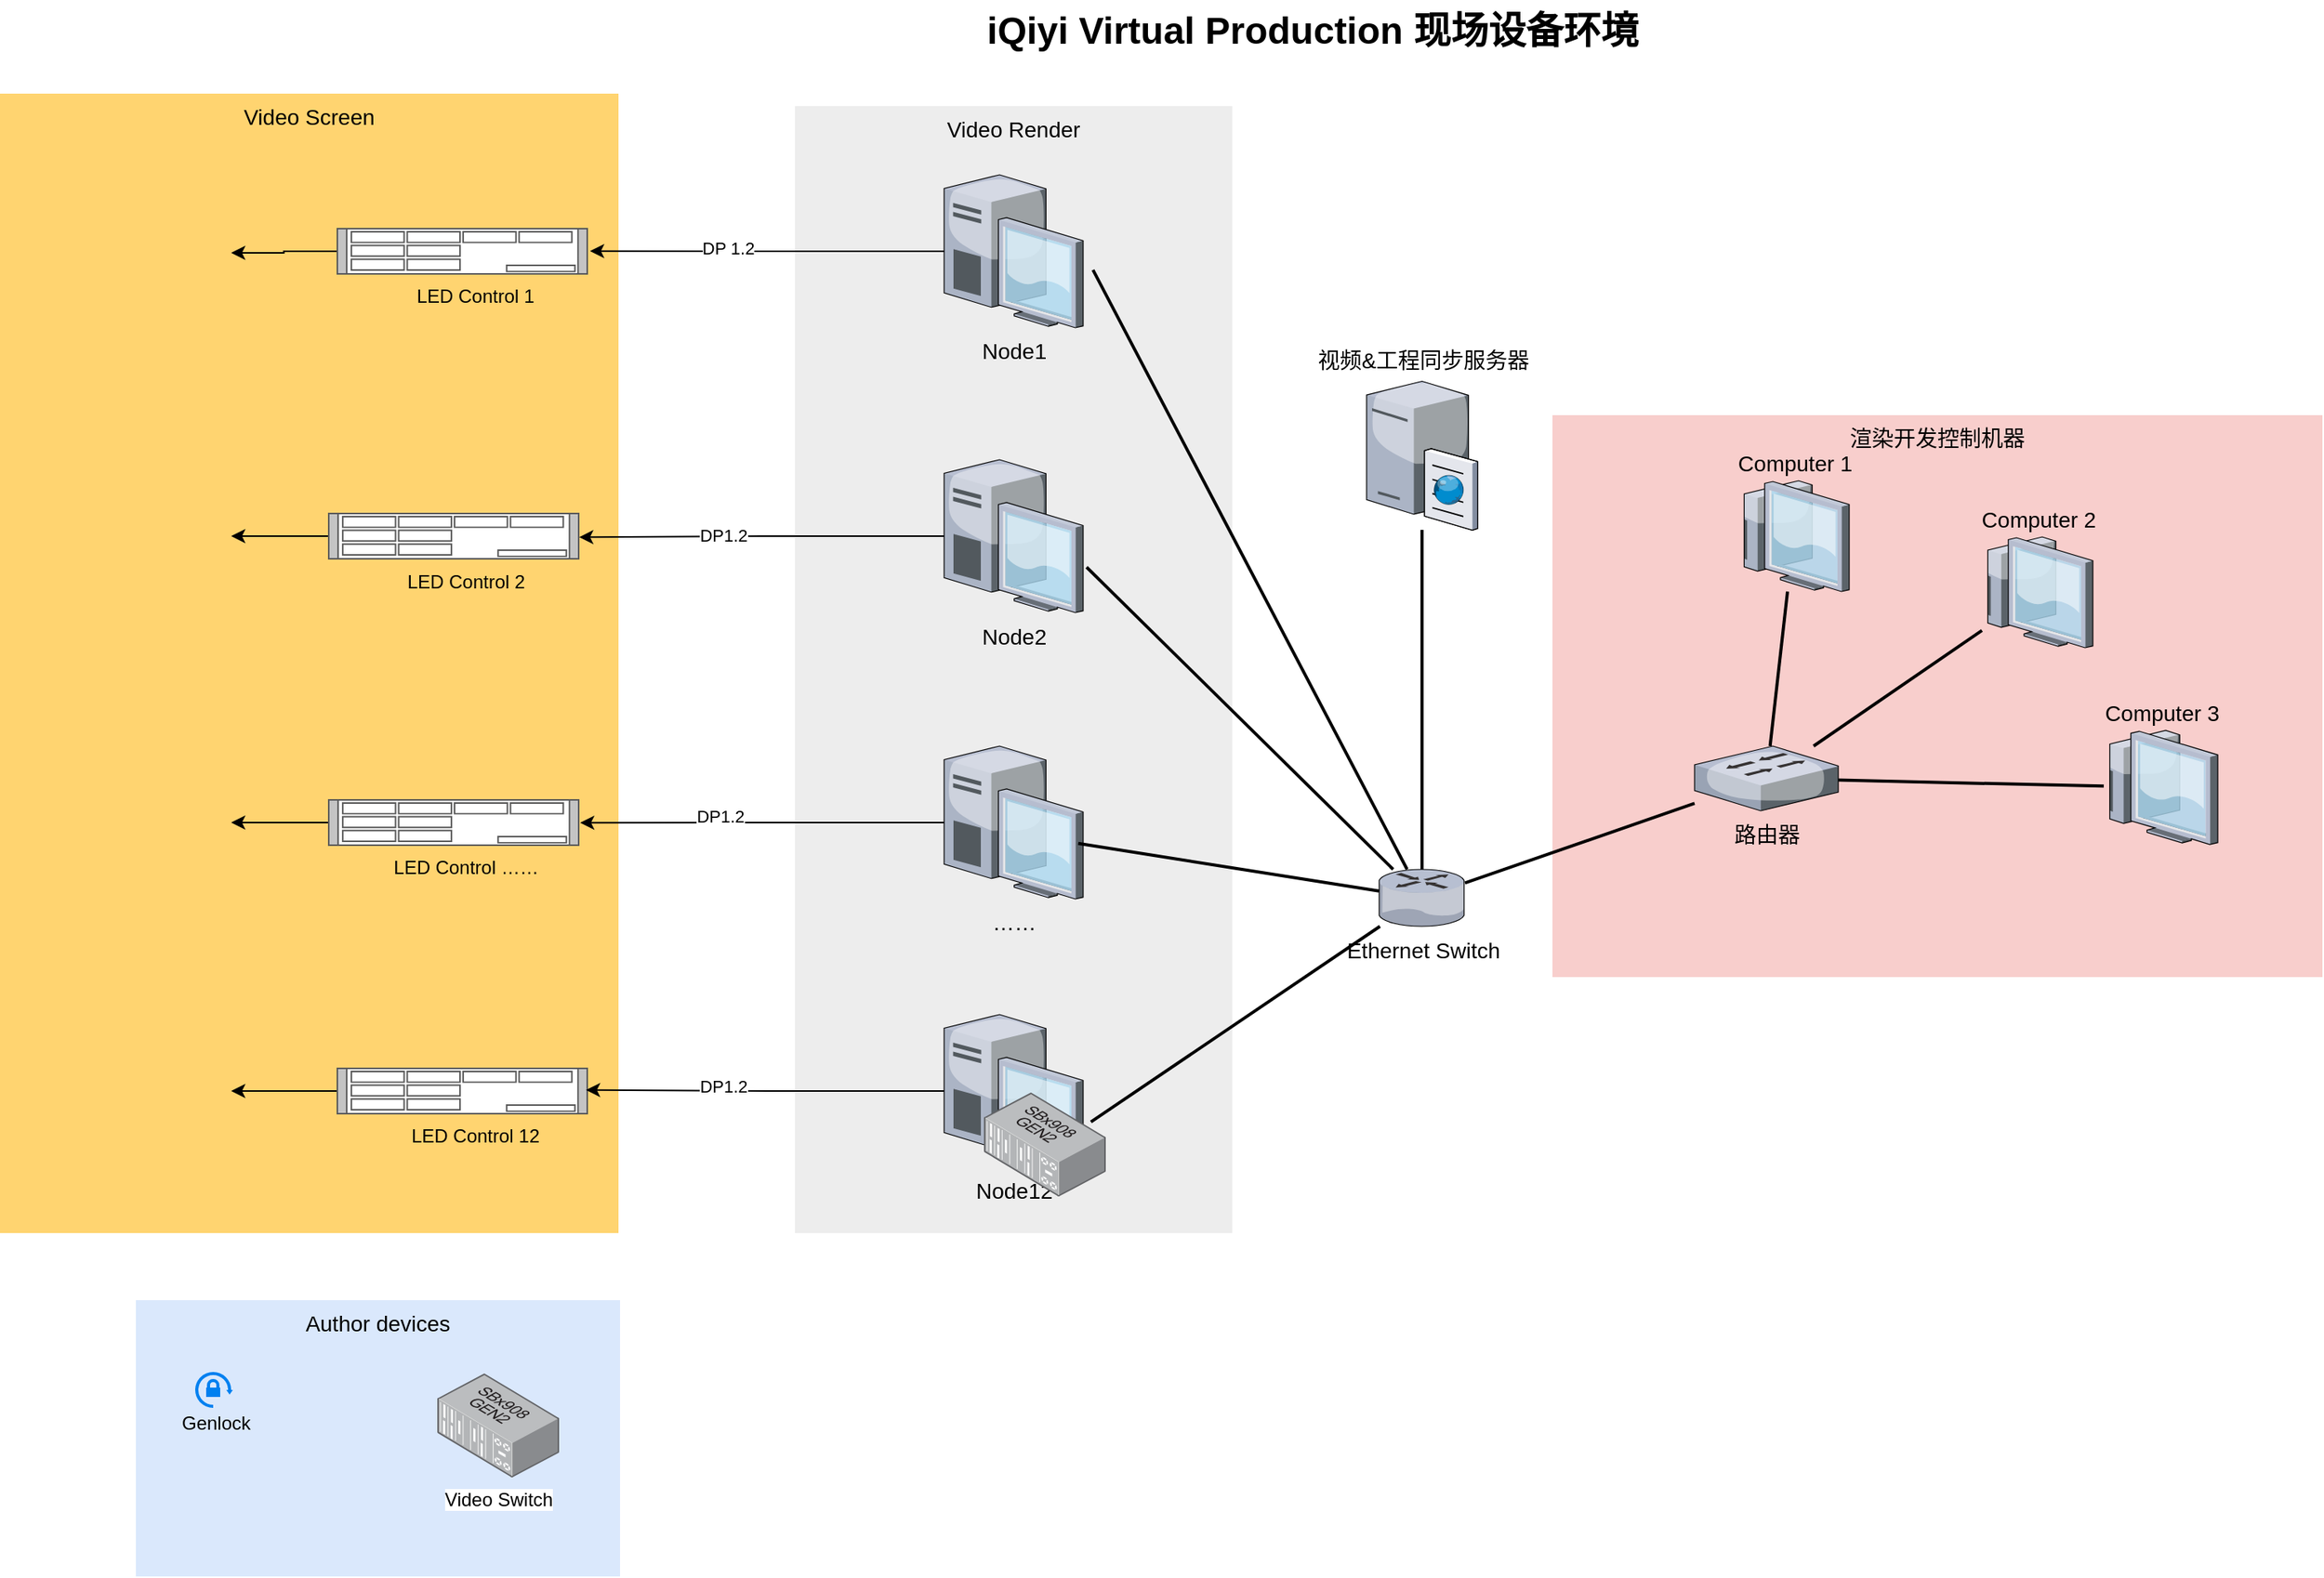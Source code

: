 <mxfile version="22.1.5" type="github">
  <diagram name="Page-1" id="e3a06f82-3646-2815-327d-82caf3d4e204">
    <mxGraphModel dx="2673" dy="1443" grid="1" gridSize="10" guides="1" tooltips="1" connect="1" arrows="1" fold="1" page="1" pageScale="1.5" pageWidth="1169" pageHeight="826" background="none" math="0" shadow="0">
      <root>
        <mxCell id="0" style=";html=1;" />
        <mxCell id="1" style=";html=1;" parent="0" />
        <mxCell id="6a7d8f32e03d9370-61" value="渲染开发控制机器" style="whiteSpace=wrap;html=1;fillColor=#f8cecc;fontSize=14;strokeColor=none;verticalAlign=top;" parent="1" vertex="1">
          <mxGeometry x="1084" y="296" width="493" height="360" as="geometry" />
        </mxCell>
        <mxCell id="6a7d8f32e03d9370-59" value="Video Render" style="whiteSpace=wrap;html=1;fillColor=#EDEDED;fontSize=14;strokeColor=none;verticalAlign=top;" parent="1" vertex="1">
          <mxGeometry x="599" y="98" width="280" height="722" as="geometry" />
        </mxCell>
        <mxCell id="6a7d8f32e03d9370-58" value="Author devices" style="whiteSpace=wrap;html=1;fillColor=#dae8fc;fontSize=14;strokeColor=none;verticalAlign=top;" parent="1" vertex="1">
          <mxGeometry x="177" y="863" width="310" height="177" as="geometry" />
        </mxCell>
        <mxCell id="6a7d8f32e03d9370-57" value="Video Screen" style="whiteSpace=wrap;html=1;fillColor=#FFD470;gradientColor=none;fontSize=14;strokeColor=none;verticalAlign=top;" parent="1" vertex="1">
          <mxGeometry x="90" y="90" width="396" height="730" as="geometry" />
        </mxCell>
        <mxCell id="6a7d8f32e03d9370-3" value="……" style="verticalLabelPosition=bottom;aspect=fixed;html=1;verticalAlign=top;strokeColor=none;shape=mxgraph.citrix.desktop;fillColor=#66B2FF;gradientColor=#0066CC;fontSize=14;" parent="1" vertex="1">
          <mxGeometry x="694.5" y="508.0" width="89" height="98" as="geometry" />
        </mxCell>
        <mxCell id="6a7d8f32e03d9370-4" value="Node2" style="verticalLabelPosition=bottom;aspect=fixed;html=1;verticalAlign=top;strokeColor=none;shape=mxgraph.citrix.desktop;fillColor=#66B2FF;gradientColor=#0066CC;fontSize=14;" parent="1" vertex="1">
          <mxGeometry x="694.5" y="324.5" width="89" height="98" as="geometry" />
        </mxCell>
        <mxCell id="6a7d8f32e03d9370-5" value="Node1" style="verticalLabelPosition=bottom;aspect=fixed;html=1;verticalAlign=top;strokeColor=none;shape=mxgraph.citrix.desktop;fillColor=#66B2FF;gradientColor=#0066CC;fontSize=14;" parent="1" vertex="1">
          <mxGeometry x="694.5" y="142.0" width="89" height="98" as="geometry" />
        </mxCell>
        <mxCell id="6a7d8f32e03d9370-51" style="edgeStyle=none;rounded=0;html=1;startSize=10;endSize=10;jettySize=auto;orthogonalLoop=1;fontSize=14;endArrow=none;endFill=0;strokeWidth=2;" parent="1" source="6a7d8f32e03d9370-13" target="6a7d8f32e03d9370-15" edge="1">
          <mxGeometry relative="1" as="geometry" />
        </mxCell>
        <mxCell id="6a7d8f32e03d9370-52" style="edgeStyle=none;rounded=0;html=1;startSize=10;endSize=10;jettySize=auto;orthogonalLoop=1;fontSize=14;endArrow=none;endFill=0;strokeWidth=2;" parent="1" source="6a7d8f32e03d9370-13" target="6a7d8f32e03d9370-26" edge="1">
          <mxGeometry relative="1" as="geometry" />
        </mxCell>
        <mxCell id="6a7d8f32e03d9370-13" value="Ethernet Switch" style="verticalLabelPosition=bottom;aspect=fixed;html=1;verticalAlign=top;strokeColor=none;shape=mxgraph.citrix.router;fillColor=#66B2FF;gradientColor=#0066CC;fontSize=14;" parent="1" vertex="1">
          <mxGeometry x="973" y="587" width="55" height="36.5" as="geometry" />
        </mxCell>
        <mxCell id="6a7d8f32e03d9370-15" value="视频&amp;amp;工程同步服务器" style="verticalLabelPosition=top;aspect=fixed;html=1;verticalAlign=bottom;strokeColor=none;shape=mxgraph.citrix.cache_server;fillColor=#66B2FF;gradientColor=#0066CC;fontSize=14;labelPosition=center;align=center;" parent="1" vertex="1">
          <mxGeometry x="965" y="272" width="71" height="97.5" as="geometry" />
        </mxCell>
        <mxCell id="6a7d8f32e03d9370-44" style="edgeStyle=none;rounded=0;html=1;startSize=10;endSize=10;jettySize=auto;orthogonalLoop=1;fontSize=14;endArrow=none;endFill=0;strokeWidth=2;exitX=1.071;exitY=0.622;exitDx=0;exitDy=0;exitPerimeter=0;" parent="1" source="6a7d8f32e03d9370-5" target="6a7d8f32e03d9370-13" edge="1">
          <mxGeometry relative="1" as="geometry">
            <mxPoint x="820.053" y="249" as="sourcePoint" />
          </mxGeometry>
        </mxCell>
        <mxCell id="6a7d8f32e03d9370-45" style="edgeStyle=none;rounded=0;html=1;startSize=10;endSize=10;jettySize=auto;orthogonalLoop=1;fontSize=14;endArrow=none;endFill=0;strokeWidth=2;exitX=1.025;exitY=0.703;exitDx=0;exitDy=0;exitPerimeter=0;" parent="1" source="6a7d8f32e03d9370-4" target="6a7d8f32e03d9370-13" edge="1">
          <mxGeometry relative="1" as="geometry">
            <mxPoint x="840" y="420" as="sourcePoint" />
          </mxGeometry>
        </mxCell>
        <mxCell id="6a7d8f32e03d9370-46" style="edgeStyle=none;rounded=0;html=1;startSize=10;endSize=10;jettySize=auto;orthogonalLoop=1;fontSize=14;endArrow=none;endFill=0;strokeWidth=2;exitX=0.965;exitY=0.637;exitDx=0;exitDy=0;exitPerimeter=0;" parent="1" source="6a7d8f32e03d9370-3" target="6a7d8f32e03d9370-13" edge="1">
          <mxGeometry relative="1" as="geometry">
            <mxPoint x="834" y="544" as="sourcePoint" />
          </mxGeometry>
        </mxCell>
        <mxCell id="6a7d8f32e03d9370-47" style="edgeStyle=none;rounded=0;html=1;startSize=10;endSize=10;jettySize=auto;orthogonalLoop=1;fontSize=14;endArrow=none;endFill=0;strokeWidth=2;exitX=1.056;exitY=0.702;exitDx=0;exitDy=0;exitPerimeter=0;" parent="1" source="PdP1-Zz2ZsPXyc-NsxAn-2" target="6a7d8f32e03d9370-13" edge="1">
          <mxGeometry relative="1" as="geometry">
            <mxPoint x="834" y="678.91" as="sourcePoint" />
          </mxGeometry>
        </mxCell>
        <mxCell id="6a7d8f32e03d9370-53" style="edgeStyle=none;rounded=0;html=1;startSize=10;endSize=10;jettySize=auto;orthogonalLoop=1;fontSize=14;endArrow=none;endFill=0;strokeWidth=2;" parent="1" source="6a7d8f32e03d9370-26" target="6a7d8f32e03d9370-29" edge="1">
          <mxGeometry relative="1" as="geometry" />
        </mxCell>
        <mxCell id="6a7d8f32e03d9370-54" style="edgeStyle=none;rounded=0;html=1;startSize=10;endSize=10;jettySize=auto;orthogonalLoop=1;fontSize=14;endArrow=none;endFill=0;strokeWidth=2;" parent="1" source="6a7d8f32e03d9370-26" target="6a7d8f32e03d9370-28" edge="1">
          <mxGeometry relative="1" as="geometry" />
        </mxCell>
        <mxCell id="6a7d8f32e03d9370-55" style="edgeStyle=none;rounded=0;html=1;startSize=10;endSize=10;jettySize=auto;orthogonalLoop=1;fontSize=14;endArrow=none;endFill=0;strokeWidth=2;" parent="1" source="6a7d8f32e03d9370-26" target="6a7d8f32e03d9370-27" edge="1">
          <mxGeometry relative="1" as="geometry" />
        </mxCell>
        <mxCell id="6a7d8f32e03d9370-26" value="路由器" style="verticalLabelPosition=bottom;aspect=fixed;html=1;verticalAlign=top;strokeColor=none;shape=mxgraph.citrix.switch;fillColor=#66B2FF;gradientColor=#0066CC;fontSize=14;" parent="1" vertex="1">
          <mxGeometry x="1175" y="508" width="92" height="41.5" as="geometry" />
        </mxCell>
        <mxCell id="6a7d8f32e03d9370-27" value="Computer 3" style="verticalLabelPosition=top;aspect=fixed;html=1;verticalAlign=bottom;strokeColor=none;shape=mxgraph.citrix.thin_client;fillColor=#66B2FF;gradientColor=#0066CC;fontSize=14;labelPosition=center;align=center;" parent="1" vertex="1">
          <mxGeometry x="1437" y="498" width="73" height="73" as="geometry" />
        </mxCell>
        <mxCell id="6a7d8f32e03d9370-28" value="Computer 2" style="verticalLabelPosition=top;aspect=fixed;html=1;verticalAlign=bottom;strokeColor=none;shape=mxgraph.citrix.thin_client;fillColor=#66B2FF;gradientColor=#0066CC;fontSize=14;labelPosition=center;align=center;" parent="1" vertex="1">
          <mxGeometry x="1359" y="374" width="71" height="71" as="geometry" />
        </mxCell>
        <mxCell id="6a7d8f32e03d9370-29" value="Computer 1" style="verticalLabelPosition=top;aspect=fixed;html=1;verticalAlign=bottom;strokeColor=none;shape=mxgraph.citrix.thin_client;fillColor=#66B2FF;gradientColor=#0066CC;fontSize=14;labelPosition=center;align=center;" parent="1" vertex="1">
          <mxGeometry x="1203" y="338" width="71" height="71" as="geometry" />
        </mxCell>
        <mxCell id="6a7d8f32e03d9370-62" value="iQiyi&amp;nbsp;Virtual&amp;nbsp;Production 现场设备环境&lt;br&gt;&lt;div style=&quot;font-size: medium; font-weight: 400; text-align: start;&quot; data-hash=&quot;ae6b22343b30d44194883fca83e75c79&quot; data-version=&quot;3.0.0&quot;&gt;&lt;/div&gt;" style="text;strokeColor=none;fillColor=none;html=1;fontSize=24;fontStyle=1;verticalAlign=middle;align=center;" parent="1" vertex="1">
          <mxGeometry x="499" y="30" width="861" height="40" as="geometry" />
        </mxCell>
        <mxCell id="PdP1-Zz2ZsPXyc-NsxAn-2" value="Node12" style="verticalLabelPosition=bottom;aspect=fixed;html=1;verticalAlign=top;strokeColor=none;shape=mxgraph.citrix.desktop;fillColor=#66B2FF;gradientColor=#0066CC;fontSize=14;" vertex="1" parent="1">
          <mxGeometry x="694.5" y="680" width="89" height="98" as="geometry" />
        </mxCell>
        <mxCell id="PdP1-Zz2ZsPXyc-NsxAn-25" style="edgeStyle=orthogonalEdgeStyle;rounded=0;orthogonalLoop=1;jettySize=auto;html=1;entryX=1;entryY=0.5;entryDx=0;entryDy=0;" edge="1" parent="1" source="PdP1-Zz2ZsPXyc-NsxAn-4" target="PdP1-Zz2ZsPXyc-NsxAn-24">
          <mxGeometry relative="1" as="geometry" />
        </mxCell>
        <mxCell id="PdP1-Zz2ZsPXyc-NsxAn-4" value="LED Control 1" style="shape=mxgraph.rack.ibm.ibm_x3630_m4;html=1;labelPosition=center;align=center;spacingLeft=15;dashed=0;shadow=0;fillColor=#ffffff;verticalLabelPosition=bottom;verticalAlign=top;" vertex="1" parent="1">
          <mxGeometry x="305.5" y="176" width="161" height="30" as="geometry" />
        </mxCell>
        <mxCell id="PdP1-Zz2ZsPXyc-NsxAn-31" style="edgeStyle=orthogonalEdgeStyle;rounded=0;orthogonalLoop=1;jettySize=auto;html=1;entryX=1;entryY=0.5;entryDx=0;entryDy=0;" edge="1" parent="1" source="PdP1-Zz2ZsPXyc-NsxAn-6" target="PdP1-Zz2ZsPXyc-NsxAn-26">
          <mxGeometry relative="1" as="geometry" />
        </mxCell>
        <mxCell id="PdP1-Zz2ZsPXyc-NsxAn-6" value="LED Control 2" style="shape=mxgraph.rack.ibm.ibm_x3630_m4;html=1;labelPosition=center;align=center;spacingLeft=15;dashed=0;shadow=0;fillColor=#ffffff;verticalLabelPosition=bottom;verticalAlign=top;" vertex="1" parent="1">
          <mxGeometry x="300" y="358.5" width="161" height="30" as="geometry" />
        </mxCell>
        <mxCell id="PdP1-Zz2ZsPXyc-NsxAn-30" style="edgeStyle=orthogonalEdgeStyle;rounded=0;orthogonalLoop=1;jettySize=auto;html=1;entryX=1;entryY=0.5;entryDx=0;entryDy=0;" edge="1" parent="1" source="PdP1-Zz2ZsPXyc-NsxAn-7" target="PdP1-Zz2ZsPXyc-NsxAn-27">
          <mxGeometry relative="1" as="geometry" />
        </mxCell>
        <mxCell id="PdP1-Zz2ZsPXyc-NsxAn-7" value="LED Control ……" style="shape=mxgraph.rack.ibm.ibm_x3630_m4;html=1;labelPosition=center;align=center;spacingLeft=15;dashed=0;shadow=0;fillColor=#ffffff;verticalLabelPosition=bottom;verticalAlign=top;" vertex="1" parent="1">
          <mxGeometry x="300" y="542" width="161" height="30" as="geometry" />
        </mxCell>
        <mxCell id="PdP1-Zz2ZsPXyc-NsxAn-32" style="edgeStyle=orthogonalEdgeStyle;rounded=0;orthogonalLoop=1;jettySize=auto;html=1;entryX=1;entryY=0.5;entryDx=0;entryDy=0;" edge="1" parent="1" source="PdP1-Zz2ZsPXyc-NsxAn-8" target="PdP1-Zz2ZsPXyc-NsxAn-28">
          <mxGeometry relative="1" as="geometry" />
        </mxCell>
        <mxCell id="PdP1-Zz2ZsPXyc-NsxAn-8" value="LED Control 12" style="shape=mxgraph.rack.ibm.ibm_x3630_m4;html=1;labelPosition=center;align=center;spacingLeft=15;dashed=0;shadow=0;fillColor=#ffffff;verticalLabelPosition=bottom;verticalAlign=top;" vertex="1" parent="1">
          <mxGeometry x="305.5" y="714" width="161" height="30" as="geometry" />
        </mxCell>
        <mxCell id="PdP1-Zz2ZsPXyc-NsxAn-9" style="edgeStyle=orthogonalEdgeStyle;rounded=0;orthogonalLoop=1;jettySize=auto;html=1;exitX=0.5;exitY=1;exitDx=0;exitDy=0;" edge="1" parent="1" source="6a7d8f32e03d9370-59" target="6a7d8f32e03d9370-59">
          <mxGeometry relative="1" as="geometry" />
        </mxCell>
        <mxCell id="PdP1-Zz2ZsPXyc-NsxAn-12" style="edgeStyle=orthogonalEdgeStyle;rounded=0;orthogonalLoop=1;jettySize=auto;html=1;entryX=1.008;entryY=0.496;entryDx=0;entryDy=0;entryPerimeter=0;" edge="1" parent="1" source="6a7d8f32e03d9370-5" target="PdP1-Zz2ZsPXyc-NsxAn-4">
          <mxGeometry relative="1" as="geometry" />
        </mxCell>
        <mxCell id="PdP1-Zz2ZsPXyc-NsxAn-13" value="DP 1.2" style="edgeLabel;html=1;align=center;verticalAlign=middle;resizable=0;points=[];" vertex="1" connectable="0" parent="PdP1-Zz2ZsPXyc-NsxAn-12">
          <mxGeometry x="0.22" y="-2" relative="1" as="geometry">
            <mxPoint as="offset" />
          </mxGeometry>
        </mxCell>
        <mxCell id="PdP1-Zz2ZsPXyc-NsxAn-14" style="edgeStyle=orthogonalEdgeStyle;rounded=0;orthogonalLoop=1;jettySize=auto;html=1;entryX=0.999;entryY=0.522;entryDx=0;entryDy=0;entryPerimeter=0;" edge="1" parent="1" source="6a7d8f32e03d9370-4" target="PdP1-Zz2ZsPXyc-NsxAn-6">
          <mxGeometry relative="1" as="geometry" />
        </mxCell>
        <mxCell id="PdP1-Zz2ZsPXyc-NsxAn-17" value="DP1.2" style="edgeLabel;html=1;align=center;verticalAlign=middle;resizable=0;points=[];" vertex="1" connectable="0" parent="PdP1-Zz2ZsPXyc-NsxAn-14">
          <mxGeometry x="0.22" y="-1" relative="1" as="geometry">
            <mxPoint x="1" as="offset" />
          </mxGeometry>
        </mxCell>
        <mxCell id="PdP1-Zz2ZsPXyc-NsxAn-15" style="edgeStyle=orthogonalEdgeStyle;rounded=0;orthogonalLoop=1;jettySize=auto;html=1;entryX=1.003;entryY=0.503;entryDx=0;entryDy=0;entryPerimeter=0;" edge="1" parent="1" source="6a7d8f32e03d9370-3" target="PdP1-Zz2ZsPXyc-NsxAn-7">
          <mxGeometry relative="1" as="geometry" />
        </mxCell>
        <mxCell id="PdP1-Zz2ZsPXyc-NsxAn-18" value="DP1.2" style="edgeLabel;html=1;align=center;verticalAlign=middle;resizable=0;points=[];" vertex="1" connectable="0" parent="PdP1-Zz2ZsPXyc-NsxAn-15">
          <mxGeometry x="0.221" y="-4" relative="1" as="geometry">
            <mxPoint x="-1" as="offset" />
          </mxGeometry>
        </mxCell>
        <mxCell id="PdP1-Zz2ZsPXyc-NsxAn-16" style="edgeStyle=orthogonalEdgeStyle;rounded=0;orthogonalLoop=1;jettySize=auto;html=1;entryX=0.992;entryY=0.479;entryDx=0;entryDy=0;entryPerimeter=0;" edge="1" parent="1" source="PdP1-Zz2ZsPXyc-NsxAn-2" target="PdP1-Zz2ZsPXyc-NsxAn-8">
          <mxGeometry relative="1" as="geometry" />
        </mxCell>
        <mxCell id="PdP1-Zz2ZsPXyc-NsxAn-19" value="DP1.2" style="edgeLabel;html=1;align=center;verticalAlign=middle;resizable=0;points=[];" vertex="1" connectable="0" parent="PdP1-Zz2ZsPXyc-NsxAn-16">
          <mxGeometry x="0.235" y="-3" relative="1" as="geometry">
            <mxPoint as="offset" />
          </mxGeometry>
        </mxCell>
        <mxCell id="PdP1-Zz2ZsPXyc-NsxAn-24" value="" style="shape=image;html=1;verticalAlign=top;verticalLabelPosition=bottom;labelBackgroundColor=#ffffff;imageAspect=0;aspect=fixed;image=https://cdn4.iconfinder.com/data/icons/48-bubbles/48/24.TV-128.png" vertex="1" parent="1">
          <mxGeometry x="110" y="128" width="128" height="128" as="geometry" />
        </mxCell>
        <mxCell id="PdP1-Zz2ZsPXyc-NsxAn-26" value="" style="shape=image;html=1;verticalAlign=top;verticalLabelPosition=bottom;labelBackgroundColor=#ffffff;imageAspect=0;aspect=fixed;image=https://cdn4.iconfinder.com/data/icons/48-bubbles/48/24.TV-128.png" vertex="1" parent="1">
          <mxGeometry x="110" y="309.5" width="128" height="128" as="geometry" />
        </mxCell>
        <mxCell id="PdP1-Zz2ZsPXyc-NsxAn-27" value="" style="shape=image;html=1;verticalAlign=top;verticalLabelPosition=bottom;labelBackgroundColor=#ffffff;imageAspect=0;aspect=fixed;image=https://cdn4.iconfinder.com/data/icons/48-bubbles/48/24.TV-128.png" vertex="1" parent="1">
          <mxGeometry x="110" y="493" width="128" height="128" as="geometry" />
        </mxCell>
        <mxCell id="PdP1-Zz2ZsPXyc-NsxAn-28" value="" style="shape=image;html=1;verticalAlign=top;verticalLabelPosition=bottom;labelBackgroundColor=#ffffff;imageAspect=0;aspect=fixed;image=https://cdn4.iconfinder.com/data/icons/48-bubbles/48/24.TV-128.png" vertex="1" parent="1">
          <mxGeometry x="110" y="665" width="128" height="128" as="geometry" />
        </mxCell>
        <mxCell id="PdP1-Zz2ZsPXyc-NsxAn-33" value="Genlock" style="html=1;verticalLabelPosition=bottom;strokeWidth=2;strokeColor=#0080F0;fillColor=strokeColor;shadow=0;dashed=0;shape=mxgraph.ios7.icons.orientation_lock;pointerEvents=1" vertex="1" parent="1">
          <mxGeometry x="216" y="910" width="23.1" height="21" as="geometry" />
        </mxCell>
        <mxCell id="PdP1-Zz2ZsPXyc-NsxAn-35" value="" style="image;points=[];aspect=fixed;html=1;align=center;shadow=0;dashed=0;image=img/lib/allied_telesis/switch/Modular_Switch_SXx908GEN2.svg;" vertex="1" parent="1">
          <mxGeometry x="720" y="730" width="78" height="66.6" as="geometry" />
        </mxCell>
        <mxCell id="PdP1-Zz2ZsPXyc-NsxAn-36" value="Video Switch" style="image;points=[];aspect=fixed;html=1;align=center;shadow=0;dashed=0;image=img/lib/allied_telesis/switch/Modular_Switch_SXx908GEN2.svg;" vertex="1" parent="1">
          <mxGeometry x="370" y="910" width="78" height="66.6" as="geometry" />
        </mxCell>
      </root>
    </mxGraphModel>
  </diagram>
</mxfile>
